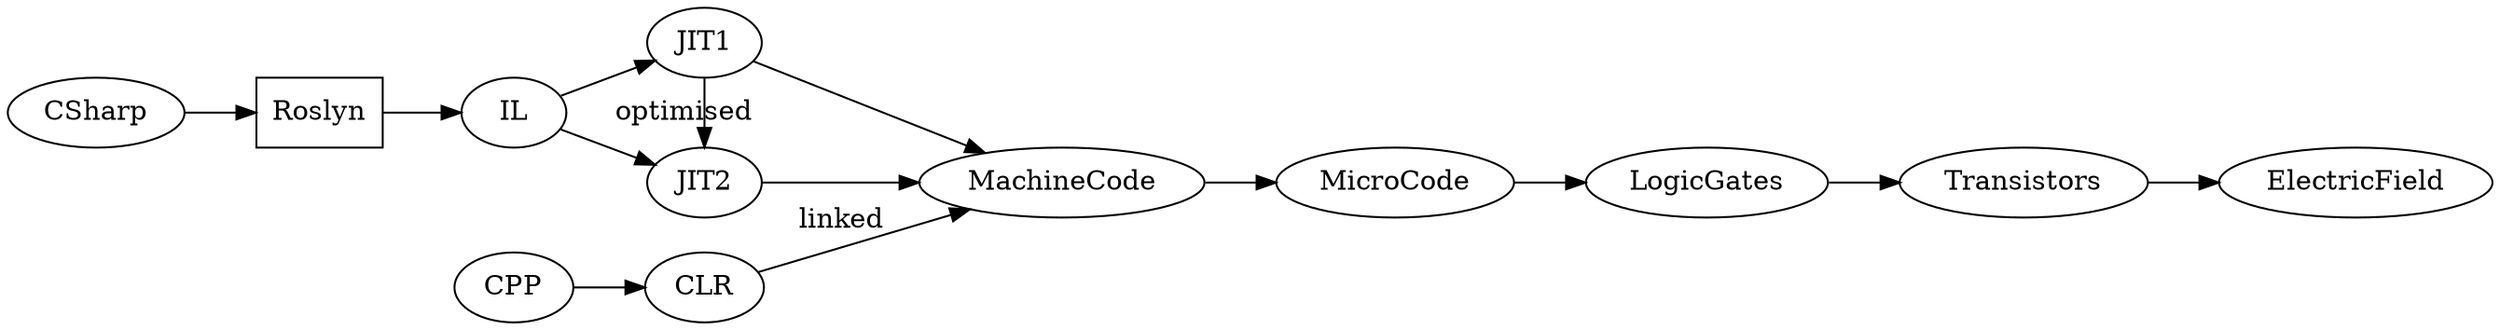 digraph G {
  rankdir=LR;
  CSharp -> Roslyn -> IL -> JIT1 -> MachineCode -> MicroCode -> LogicGates -> Transistors -> ElectricField;
  JIT1 -> JIT2 [label=optimised];
  IL -> JIT2 -> MachineCode;

  CPP -> CLR;

  CLR-> MachineCode [label="linked"];

  Roslyn [shape=rect];

  { rank = same; JIT1; JIT2; }


}
